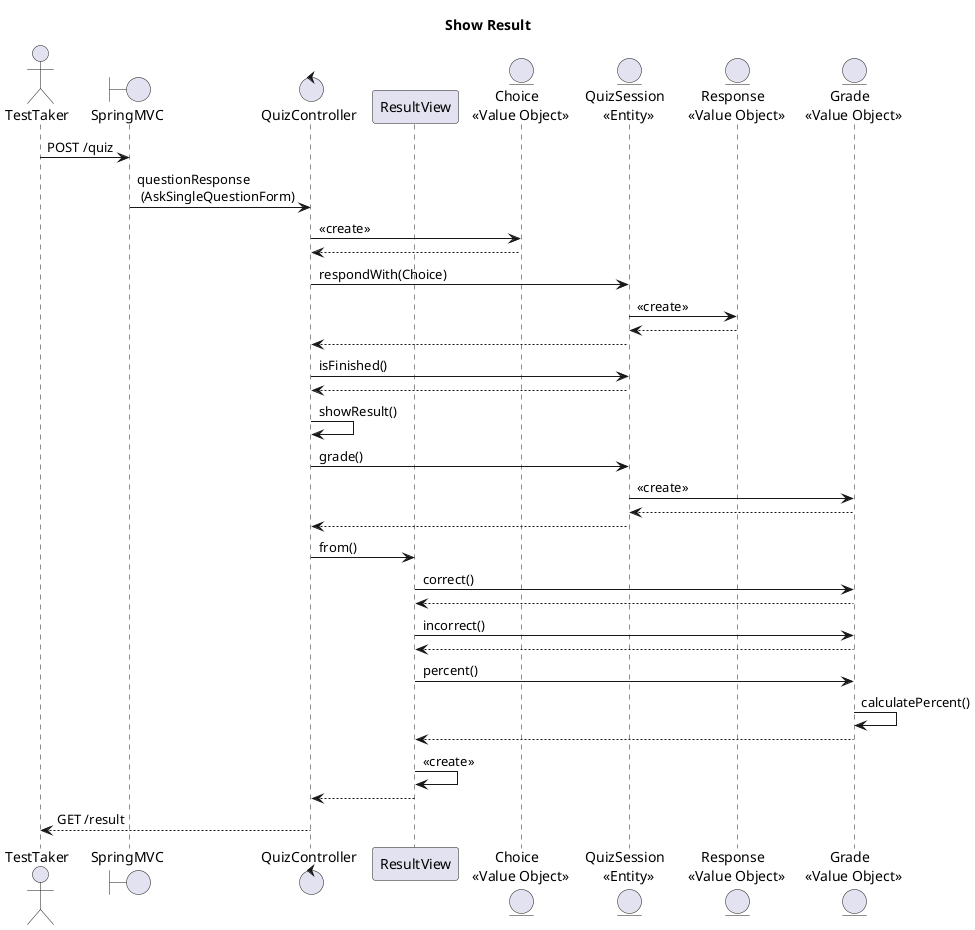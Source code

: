 @startuml
title Show Result

actor       TestTaker as taker
boundary    SpringMVC   as mvc
control     QuizController  as ctrl
participant ResultView as result
entity "Choice \n <<Value Object>>" as choice
entity "QuizSession \n <<Entity>>" as session
entity "Response \n <<Value Object>>" as response
entity "Grade \n <<Value Object>>" as grade

taker -> mvc : POST /quiz
mvc -> ctrl : questionResponse \n (AskSingleQuestionForm)
ctrl -> choice : <<create>>
ctrl <-- choice
ctrl -> session : respondWith(Choice)
session -> response : <<create>>
session <-- response
ctrl <-- session
ctrl -> session : isFinished()
ctrl <-- session
ctrl -> ctrl : showResult()
ctrl -> session : grade()
session -> grade : <<create>>
session <-- grade
ctrl <-- session
ctrl -> result : from()
result -> grade : correct()
result <-- grade
result -> grade : incorrect()
result <-- grade
result -> grade : percent()
grade -> grade : calculatePercent()
result <-- grade
result -> result : <<create>>
ctrl <-- result
taker <-- ctrl : GET /result
@enduml